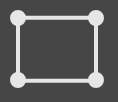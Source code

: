<mxfile version="24.2.5" type="device">
  <diagram name="第 1 页" id="VX8x2q7U5yT6BQhmhuAg">
    <mxGraphModel dx="146" dy="110" grid="1" gridSize="3.937" guides="1" tooltips="1" connect="1" arrows="1" fold="1" page="1" pageScale="1" pageWidth="48" pageHeight="48" background="#464647" math="0" shadow="0">
      <root>
        <mxCell id="0" />
        <mxCell id="1" parent="0" />
        <mxCell id="0_gwqDR6uOI-ZqowBwxX-2" value="" style="endArrow=oval;html=1;rounded=0;strokeWidth=2;startArrow=oval;startFill=1;endFill=1;strokeColor=#E6E6E6;" parent="1" edge="1">
          <mxGeometry width="50" height="50" relative="1" as="geometry">
            <mxPoint x="4" y="39" as="sourcePoint" />
            <mxPoint x="4" y="8" as="targetPoint" />
          </mxGeometry>
        </mxCell>
        <mxCell id="0_gwqDR6uOI-ZqowBwxX-3" value="" style="endArrow=oval;html=1;rounded=0;strokeWidth=2;startArrow=oval;startFill=1;endFill=1;strokeColor=#E6E6E6;" parent="1" edge="1">
          <mxGeometry width="50" height="50" relative="1" as="geometry">
            <mxPoint x="43" y="39" as="sourcePoint" />
            <mxPoint x="43" y="8" as="targetPoint" />
          </mxGeometry>
        </mxCell>
        <mxCell id="0_gwqDR6uOI-ZqowBwxX-4" value="" style="endArrow=none;html=1;rounded=0;strokeWidth=2;strokeColor=#E6E6E6;" parent="1" edge="1">
          <mxGeometry width="50" height="50" relative="1" as="geometry">
            <mxPoint x="43" y="7.87" as="sourcePoint" />
            <mxPoint x="4" y="7.87" as="targetPoint" />
          </mxGeometry>
        </mxCell>
        <mxCell id="0_gwqDR6uOI-ZqowBwxX-5" value="" style="endArrow=none;html=1;rounded=0;strokeWidth=2;strokeColor=#E6E6E6;" parent="1" edge="1">
          <mxGeometry width="50" height="50" relative="1" as="geometry">
            <mxPoint x="43" y="39.37" as="sourcePoint" />
            <mxPoint x="4" y="39.37" as="targetPoint" />
          </mxGeometry>
        </mxCell>
      </root>
    </mxGraphModel>
  </diagram>
</mxfile>
